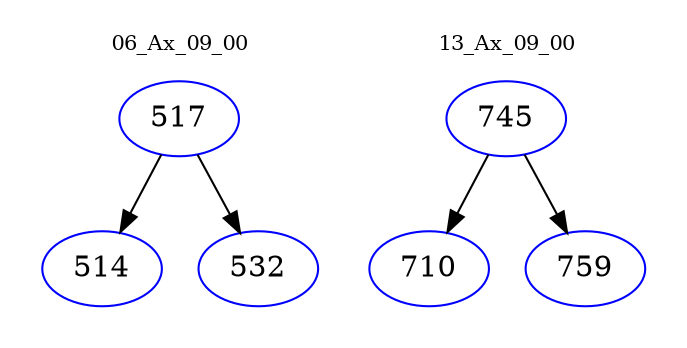 digraph{
subgraph cluster_0 {
color = white
label = "06_Ax_09_00";
fontsize=10;
T0_517 [label="517", color="blue"]
T0_517 -> T0_514 [color="black"]
T0_514 [label="514", color="blue"]
T0_517 -> T0_532 [color="black"]
T0_532 [label="532", color="blue"]
}
subgraph cluster_1 {
color = white
label = "13_Ax_09_00";
fontsize=10;
T1_745 [label="745", color="blue"]
T1_745 -> T1_710 [color="black"]
T1_710 [label="710", color="blue"]
T1_745 -> T1_759 [color="black"]
T1_759 [label="759", color="blue"]
}
}
